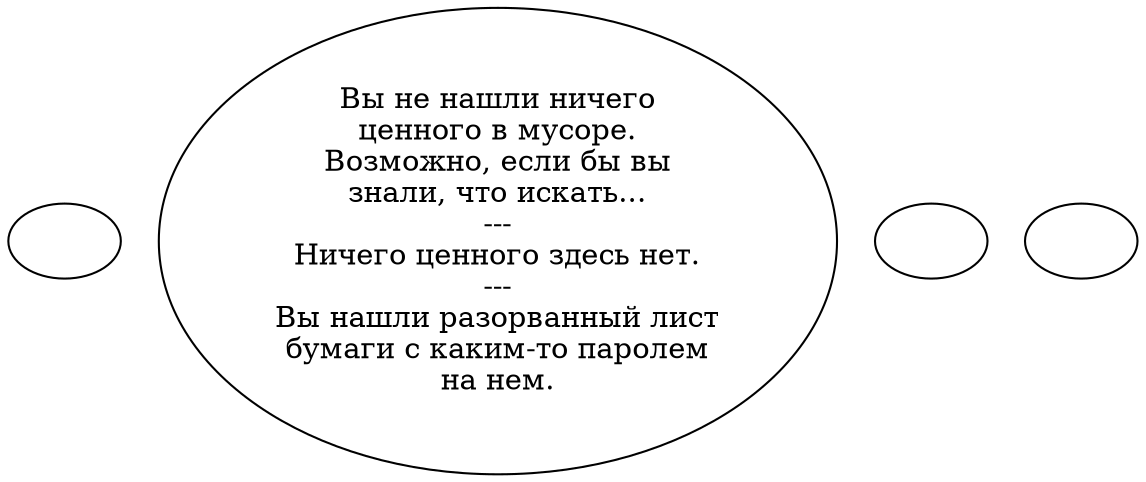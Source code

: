 digraph epai27 {
  "start" [style=filled       fillcolor="#FFFFFF"       color="#000000"]
  "start" [label=""]
  "use_p_proc" [style=filled       fillcolor="#FFFFFF"       color="#000000"]
  "use_p_proc" [label="Вы не нашли ничего\nценного в мусоре.\nВозможно, если бы вы\nзнали, что искать...\n---\nНичего ценного здесь нет.\n---\nВы нашли разорванный лист\nбумаги с каким-то паролем\nна нем."]
  "pickup_p_proc" [style=filled       fillcolor="#FFFFFF"       color="#000000"]
  "pickup_p_proc" [label=""]
  "destroy_p_proc" [style=filled       fillcolor="#FFFFFF"       color="#000000"]
  "destroy_p_proc" [label=""]
}